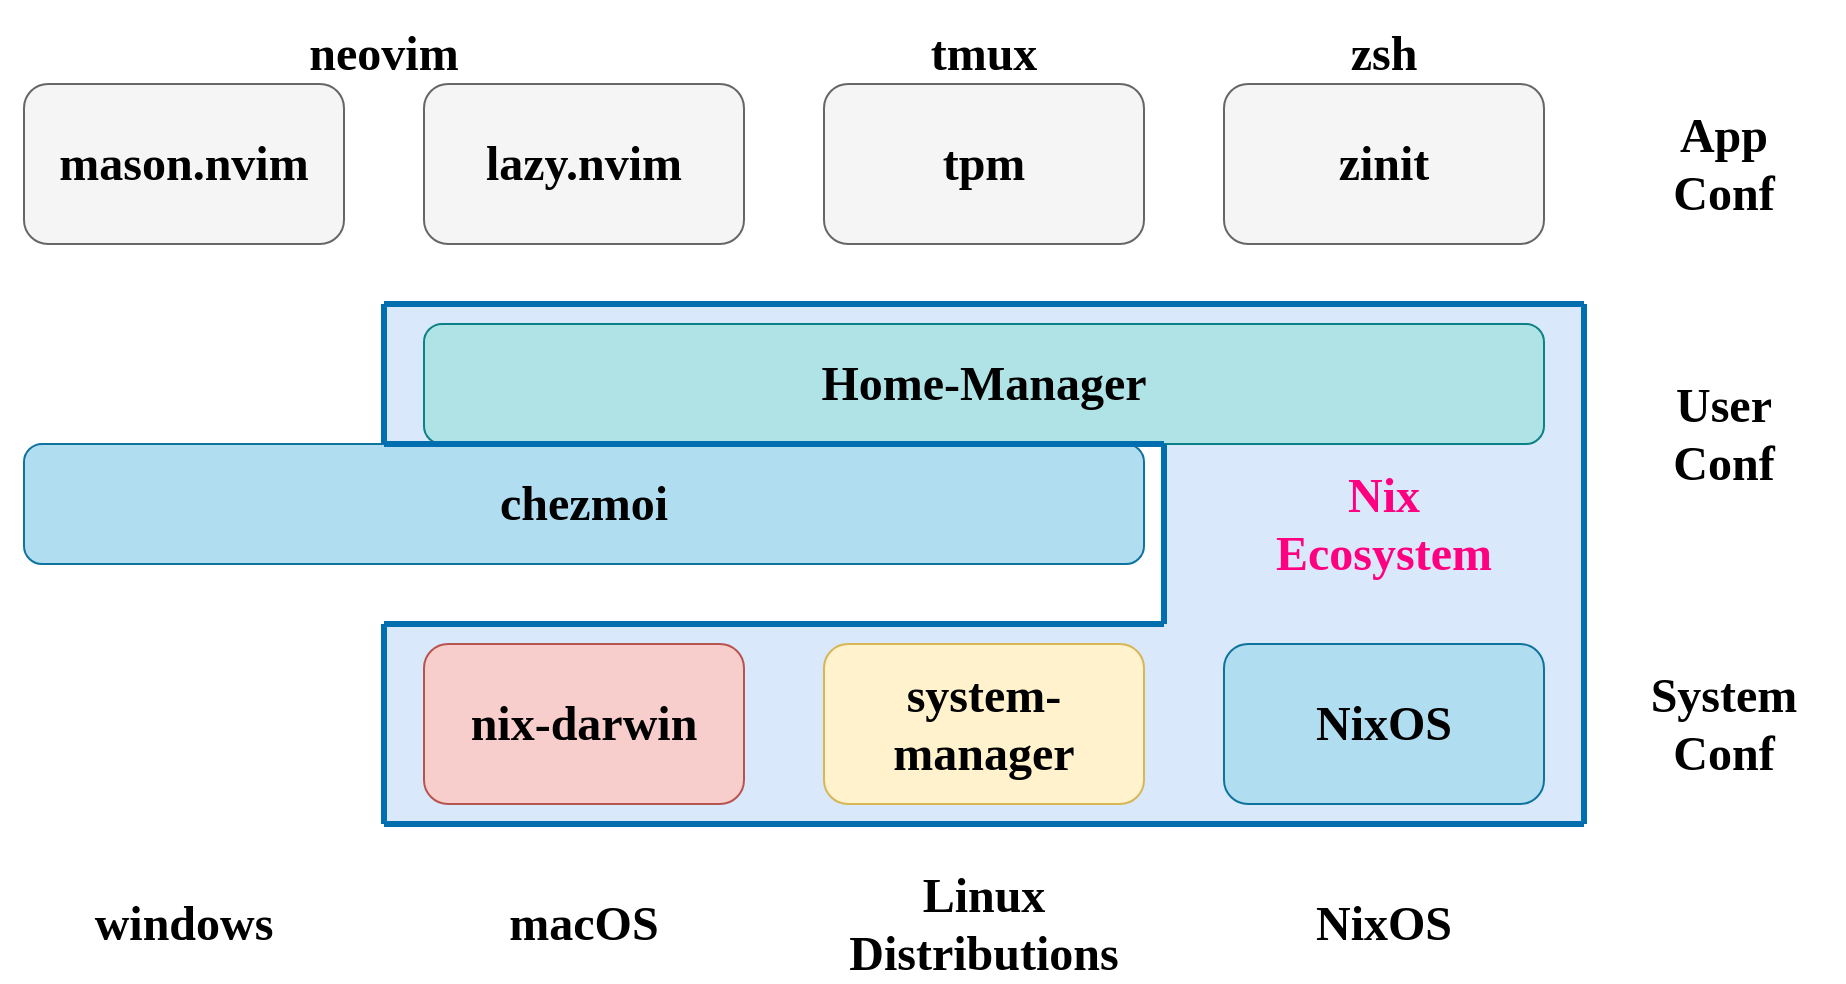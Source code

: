 <mxfile version="20.8.16" type="device"><diagram name="ページ1" id="d8fFCJllHUTsmvpazlR1"><mxGraphModel dx="961" dy="652" grid="1" gridSize="10" guides="1" tooltips="1" connect="1" arrows="1" fold="1" page="1" pageScale="1" pageWidth="1169" pageHeight="827" math="0" shadow="0"><root><mxCell id="0"/><mxCell id="1" parent="0"/><mxCell id="3lGyKSvim9EbH7uQDcpY-58" value="" style="rounded=1;whiteSpace=wrap;html=1;fillColor=none;strokeColor=#FFFFFF;strokeWidth=3;" parent="1" vertex="1"><mxGeometry x="80" y="240" width="800" height="130" as="geometry"/></mxCell><mxCell id="3lGyKSvim9EbH7uQDcpY-52" value="" style="rounded=1;whiteSpace=wrap;html=1;fillColor=none;strokeColor=#FFFFFF;strokeWidth=3;" parent="1" vertex="1"><mxGeometry x="80" y="540" width="800" height="120" as="geometry"/></mxCell><mxCell id="3lGyKSvim9EbH7uQDcpY-51" value="" style="rounded=1;whiteSpace=wrap;html=1;fillColor=none;strokeColor=#FFFFFF;strokeWidth=3;" parent="1" vertex="1"><mxGeometry x="80" y="380" width="800" height="150" as="geometry"/></mxCell><mxCell id="3lGyKSvim9EbH7uQDcpY-50" value="" style="rounded=0;whiteSpace=wrap;html=1;fillColor=#dae8fc;strokeColor=none;" parent="1" vertex="1"><mxGeometry x="270" y="390" width="600" height="70" as="geometry"/></mxCell><mxCell id="3lGyKSvim9EbH7uQDcpY-49" value="" style="rounded=0;whiteSpace=wrap;html=1;fillColor=#dae8fc;strokeColor=none;" parent="1" vertex="1"><mxGeometry x="660" y="440" width="210" height="120" as="geometry"/></mxCell><mxCell id="3lGyKSvim9EbH7uQDcpY-48" value="" style="rounded=0;whiteSpace=wrap;html=1;fillColor=#dae8fc;strokeColor=none;" parent="1" vertex="1"><mxGeometry x="270" y="550" width="600" height="100" as="geometry"/></mxCell><mxCell id="3lGyKSvim9EbH7uQDcpY-1" value="&lt;font color=&quot;#000000&quot; size=&quot;1&quot; data-font-src=&quot;https://fonts.googleapis.com/css?family=Noto+Sans+CJK&quot; face=&quot;Noto Sans CJK&quot;&gt;&lt;b style=&quot;font-size: 24px;&quot;&gt;NixOS&lt;/b&gt;&lt;/font&gt;" style="rounded=1;whiteSpace=wrap;html=1;fillColor=#b1ddf0;strokeColor=#10739e;" parent="1" vertex="1"><mxGeometry x="690" y="560" width="160" height="80" as="geometry"/></mxCell><mxCell id="3lGyKSvim9EbH7uQDcpY-2" value="&lt;font color=&quot;#000000&quot; face=&quot;Noto Sans CJK&quot;&gt;&lt;span style=&quot;font-size: 24px;&quot;&gt;&lt;b&gt;system-manager&lt;/b&gt;&lt;/span&gt;&lt;/font&gt;" style="rounded=1;whiteSpace=wrap;html=1;fillColor=#fff2cc;strokeColor=#d6b656;" parent="1" vertex="1"><mxGeometry x="490" y="560" width="160" height="80" as="geometry"/></mxCell><mxCell id="3lGyKSvim9EbH7uQDcpY-3" value="&lt;font color=&quot;#000000&quot; size=&quot;1&quot; data-font-src=&quot;https://fonts.googleapis.com/css?family=Noto+Sans+CJK&quot; face=&quot;Noto Sans CJK&quot;&gt;&lt;b style=&quot;font-size: 24px;&quot;&gt;nix-darwin&lt;/b&gt;&lt;/font&gt;" style="rounded=1;whiteSpace=wrap;html=1;fillColor=#f8cecc;strokeColor=#b85450;gradientDirection=radial;" parent="1" vertex="1"><mxGeometry x="290" y="560" width="160" height="80" as="geometry"/></mxCell><mxCell id="3lGyKSvim9EbH7uQDcpY-5" value="&lt;font color=&quot;#000000&quot; size=&quot;1&quot; data-font-src=&quot;https://fonts.googleapis.com/css?family=Noto+Sans+CJK&quot; face=&quot;Noto Sans CJK&quot;&gt;&lt;b style=&quot;font-size: 24px;&quot;&gt;Home-Manager&lt;/b&gt;&lt;/font&gt;" style="rounded=1;whiteSpace=wrap;html=1;fillColor=#b0e3e6;strokeColor=#0e8088;" parent="1" vertex="1"><mxGeometry x="290" y="400" width="560" height="60" as="geometry"/></mxCell><mxCell id="3lGyKSvim9EbH7uQDcpY-7" value="&lt;font color=&quot;#000000&quot; face=&quot;Noto Sans CJK&quot;&gt;&lt;span style=&quot;font-size: 24px;&quot;&gt;&lt;b&gt;lazy.nvim&lt;/b&gt;&lt;/span&gt;&lt;/font&gt;" style="rounded=1;whiteSpace=wrap;html=1;fillColor=#f5f5f5;fontColor=#333333;strokeColor=#666666;" parent="1" vertex="1"><mxGeometry x="290" y="280" width="160" height="80" as="geometry"/></mxCell><mxCell id="3lGyKSvim9EbH7uQDcpY-8" value="&lt;font color=&quot;#000000&quot; face=&quot;Noto Sans CJK&quot;&gt;&lt;span style=&quot;font-size: 24px;&quot;&gt;&lt;b&gt;zinit&lt;/b&gt;&lt;/span&gt;&lt;/font&gt;" style="rounded=1;whiteSpace=wrap;html=1;fillColor=#f5f5f5;fontColor=#333333;strokeColor=#666666;" parent="1" vertex="1"><mxGeometry x="690" y="280" width="160" height="80" as="geometry"/></mxCell><mxCell id="3lGyKSvim9EbH7uQDcpY-10" value="&lt;font color=&quot;#000000&quot; face=&quot;Noto Sans CJK&quot;&gt;&lt;span style=&quot;font-size: 24px;&quot;&gt;&lt;b&gt;tpm&lt;/b&gt;&lt;/span&gt;&lt;/font&gt;" style="rounded=1;whiteSpace=wrap;html=1;fillColor=#f5f5f5;fontColor=#333333;strokeColor=#666666;" parent="1" vertex="1"><mxGeometry x="490" y="280" width="160" height="80" as="geometry"/></mxCell><mxCell id="3lGyKSvim9EbH7uQDcpY-12" value="&lt;font size=&quot;1&quot; data-font-src=&quot;https://fonts.googleapis.com/css?family=Noto+Sans+CJK&quot; face=&quot;Noto Sans CJK&quot;&gt;&lt;b style=&quot;font-size: 24px;&quot;&gt;zsh&lt;/b&gt;&lt;/font&gt;" style="text;html=1;align=center;verticalAlign=middle;whiteSpace=wrap;rounded=0;" parent="1" vertex="1"><mxGeometry x="690" y="250" width="160" height="30" as="geometry"/></mxCell><mxCell id="3lGyKSvim9EbH7uQDcpY-17" value="&lt;font color=&quot;#000000&quot; size=&quot;1&quot; data-font-src=&quot;https://fonts.googleapis.com/css?family=Noto+Sans+CJK&quot; face=&quot;Noto Sans CJK&quot;&gt;&lt;b style=&quot;font-size: 24px;&quot;&gt;chezmoi&lt;/b&gt;&lt;/font&gt;" style="rounded=1;whiteSpace=wrap;html=1;fillColor=#b1ddf0;strokeColor=#10739e;" parent="1" vertex="1"><mxGeometry x="90" y="460" width="560" height="60" as="geometry"/></mxCell><mxCell id="3lGyKSvim9EbH7uQDcpY-25" value="" style="endArrow=none;html=1;rounded=0;fillColor=#1ba1e2;strokeColor=#006EAF;strokeWidth=3;" parent="1" edge="1"><mxGeometry width="50" height="50" relative="1" as="geometry"><mxPoint x="270" y="550" as="sourcePoint"/><mxPoint x="660" y="550" as="targetPoint"/></mxGeometry></mxCell><mxCell id="3lGyKSvim9EbH7uQDcpY-27" value="" style="endArrow=none;html=1;rounded=0;fillColor=#1ba1e2;strokeColor=#006EAF;strokeWidth=3;" parent="1" edge="1"><mxGeometry width="50" height="50" relative="1" as="geometry"><mxPoint x="270" y="650" as="sourcePoint"/><mxPoint x="870" y="650" as="targetPoint"/></mxGeometry></mxCell><mxCell id="3lGyKSvim9EbH7uQDcpY-29" value="" style="endArrow=none;html=1;rounded=0;fillColor=#1ba1e2;strokeColor=#006EAF;strokeWidth=3;" parent="1" edge="1"><mxGeometry width="50" height="50" relative="1" as="geometry"><mxPoint x="870" y="390" as="sourcePoint"/><mxPoint x="870" y="650" as="targetPoint"/></mxGeometry></mxCell><mxCell id="3lGyKSvim9EbH7uQDcpY-31" value="" style="endArrow=none;html=1;rounded=0;fillColor=#1ba1e2;strokeColor=#006EAF;strokeWidth=3;" parent="1" edge="1"><mxGeometry width="50" height="50" relative="1" as="geometry"><mxPoint x="870" y="390" as="sourcePoint"/><mxPoint x="270" y="390" as="targetPoint"/></mxGeometry></mxCell><mxCell id="3lGyKSvim9EbH7uQDcpY-33" value="" style="endArrow=none;html=1;rounded=0;fillColor=#1ba1e2;strokeColor=#006EAF;strokeWidth=3;" parent="1" edge="1"><mxGeometry width="50" height="50" relative="1" as="geometry"><mxPoint x="270" y="460" as="sourcePoint"/><mxPoint x="270" y="390" as="targetPoint"/></mxGeometry></mxCell><mxCell id="3lGyKSvim9EbH7uQDcpY-36" value="" style="endArrow=none;html=1;rounded=0;fillColor=#1ba1e2;strokeColor=#006EAF;strokeWidth=3;" parent="1" edge="1"><mxGeometry width="50" height="50" relative="1" as="geometry"><mxPoint x="660" y="550" as="sourcePoint"/><mxPoint x="660" y="460" as="targetPoint"/></mxGeometry></mxCell><mxCell id="3lGyKSvim9EbH7uQDcpY-37" value="" style="endArrow=none;html=1;rounded=0;fillColor=#1ba1e2;strokeColor=#006EAF;strokeWidth=3;" parent="1" edge="1"><mxGeometry width="50" height="50" relative="1" as="geometry"><mxPoint x="270" y="650" as="sourcePoint"/><mxPoint x="270" y="550" as="targetPoint"/></mxGeometry></mxCell><mxCell id="3lGyKSvim9EbH7uQDcpY-38" value="&lt;font size=&quot;1&quot; data-font-src=&quot;https://fonts.googleapis.com/css?family=Noto+Sans+CJK&quot; face=&quot;Noto Sans CJK&quot;&gt;&lt;b style=&quot;font-size: 24px;&quot;&gt;macOS&lt;/b&gt;&lt;/font&gt;" style="text;html=1;align=center;verticalAlign=middle;whiteSpace=wrap;rounded=0;" parent="1" vertex="1"><mxGeometry x="290" y="680" width="160" height="40" as="geometry"/></mxCell><mxCell id="3lGyKSvim9EbH7uQDcpY-39" value="&lt;font size=&quot;1&quot; data-font-src=&quot;https://fonts.googleapis.com/css?family=Noto+Sans+CJK&quot; face=&quot;Noto Sans CJK&quot;&gt;&lt;b style=&quot;font-size: 24px;&quot;&gt;Linux Distributions&lt;/b&gt;&lt;/font&gt;" style="text;html=1;align=center;verticalAlign=middle;whiteSpace=wrap;rounded=0;" parent="1" vertex="1"><mxGeometry x="490" y="680" width="160" height="40" as="geometry"/></mxCell><mxCell id="3lGyKSvim9EbH7uQDcpY-40" value="&lt;font size=&quot;1&quot; data-font-src=&quot;https://fonts.googleapis.com/css?family=Noto+Sans+CJK&quot; face=&quot;Noto Sans CJK&quot;&gt;&lt;b style=&quot;font-size: 24px;&quot;&gt;NixOS&lt;/b&gt;&lt;/font&gt;" style="text;html=1;align=center;verticalAlign=middle;whiteSpace=wrap;rounded=0;" parent="1" vertex="1"><mxGeometry x="690" y="680" width="160" height="40" as="geometry"/></mxCell><mxCell id="3lGyKSvim9EbH7uQDcpY-41" value="" style="endArrow=none;html=1;rounded=0;fillColor=#1ba1e2;strokeColor=#006EAF;strokeWidth=3;" parent="1" edge="1"><mxGeometry width="50" height="50" relative="1" as="geometry"><mxPoint x="270" y="460" as="sourcePoint"/><mxPoint x="660" y="460" as="targetPoint"/></mxGeometry></mxCell><mxCell id="3lGyKSvim9EbH7uQDcpY-42" value="&lt;font color=&quot;#000000&quot; face=&quot;Noto Sans CJK&quot;&gt;&lt;span style=&quot;font-size: 24px;&quot;&gt;&lt;b&gt;mason.nvim&lt;/b&gt;&lt;/span&gt;&lt;/font&gt;" style="rounded=1;whiteSpace=wrap;html=1;fillColor=#f5f5f5;fontColor=#333333;strokeColor=#666666;" parent="1" vertex="1"><mxGeometry x="90" y="280" width="160" height="80" as="geometry"/></mxCell><mxCell id="3lGyKSvim9EbH7uQDcpY-43" value="&lt;font size=&quot;1&quot; data-font-src=&quot;https://fonts.googleapis.com/css?family=Noto+Sans+CJK&quot; face=&quot;Noto Sans CJK&quot;&gt;&lt;b style=&quot;font-size: 24px;&quot;&gt;neovim&lt;/b&gt;&lt;/font&gt;" style="text;html=1;align=center;verticalAlign=middle;whiteSpace=wrap;rounded=0;" parent="1" vertex="1"><mxGeometry x="90" y="250" width="360" height="30" as="geometry"/></mxCell><mxCell id="3lGyKSvim9EbH7uQDcpY-44" value="&lt;font size=&quot;1&quot; data-font-src=&quot;https://fonts.googleapis.com/css?family=Noto+Sans+CJK&quot; face=&quot;Noto Sans CJK&quot;&gt;&lt;b style=&quot;font-size: 24px;&quot;&gt;windows&lt;/b&gt;&lt;/font&gt;" style="text;html=1;align=center;verticalAlign=middle;whiteSpace=wrap;rounded=0;" parent="1" vertex="1"><mxGeometry x="90" y="680" width="160" height="40" as="geometry"/></mxCell><mxCell id="3lGyKSvim9EbH7uQDcpY-45" value="&lt;font size=&quot;1&quot; data-font-src=&quot;https://fonts.googleapis.com/css?family=Noto+Sans+CJK&quot; face=&quot;Noto Sans CJK&quot;&gt;&lt;b style=&quot;font-size: 24px;&quot;&gt;tmux&lt;/b&gt;&lt;/font&gt;" style="text;html=1;align=center;verticalAlign=middle;whiteSpace=wrap;rounded=0;" parent="1" vertex="1"><mxGeometry x="525" y="250" width="90" height="30" as="geometry"/></mxCell><mxCell id="3lGyKSvim9EbH7uQDcpY-54" value="&lt;font size=&quot;1&quot; data-font-src=&quot;https://fonts.googleapis.com/css?family=Noto+Sans+CJK&quot; face=&quot;Noto Sans CJK&quot;&gt;&lt;b style=&quot;font-size: 24px;&quot;&gt;System&lt;br&gt;Conf&lt;/b&gt;&lt;/font&gt;" style="text;html=1;align=center;verticalAlign=middle;whiteSpace=wrap;rounded=0;" parent="1" vertex="1"><mxGeometry x="880" y="560" width="120" height="80" as="geometry"/></mxCell><mxCell id="3lGyKSvim9EbH7uQDcpY-55" value="&lt;font face=&quot;Noto Sans CJK&quot;&gt;&lt;span style=&quot;font-size: 24px;&quot;&gt;&lt;b&gt;User&lt;/b&gt;&lt;/span&gt;&lt;/font&gt;&lt;div&gt;&lt;font face=&quot;Noto Sans CJK&quot;&gt;&lt;span style=&quot;font-size: 24px;&quot;&gt;&lt;b&gt;Conf&lt;/b&gt;&lt;/span&gt;&lt;/font&gt;&lt;/div&gt;" style="text;html=1;align=center;verticalAlign=middle;whiteSpace=wrap;rounded=0;" parent="1" vertex="1"><mxGeometry x="880" y="415" width="120" height="80" as="geometry"/></mxCell><mxCell id="3lGyKSvim9EbH7uQDcpY-56" value="&lt;font face=&quot;Noto Sans CJK&quot;&gt;&lt;span style=&quot;font-size: 24px;&quot;&gt;&lt;b&gt;App&lt;/b&gt;&lt;/span&gt;&lt;/font&gt;&lt;br&gt;&lt;div&gt;&lt;font face=&quot;Noto Sans CJK&quot;&gt;&lt;span style=&quot;font-size: 24px;&quot;&gt;&lt;b&gt;Conf&lt;/b&gt;&lt;/span&gt;&lt;/font&gt;&lt;/div&gt;" style="text;html=1;align=center;verticalAlign=middle;whiteSpace=wrap;rounded=0;" parent="1" vertex="1"><mxGeometry x="880" y="280" width="120" height="80" as="geometry"/></mxCell><mxCell id="3lGyKSvim9EbH7uQDcpY-57" value="&lt;font color=&quot;#ff0080&quot; face=&quot;Noto Sans CJK&quot;&gt;&lt;span style=&quot;font-size: 24px;&quot;&gt;&lt;b style=&quot;&quot;&gt;Nix&lt;br&gt;Ecosystem&lt;/b&gt;&lt;/span&gt;&lt;/font&gt;" style="text;html=1;align=center;verticalAlign=middle;whiteSpace=wrap;rounded=0;" parent="1" vertex="1"><mxGeometry x="710" y="460" width="120" height="80" as="geometry"/></mxCell></root></mxGraphModel></diagram></mxfile>